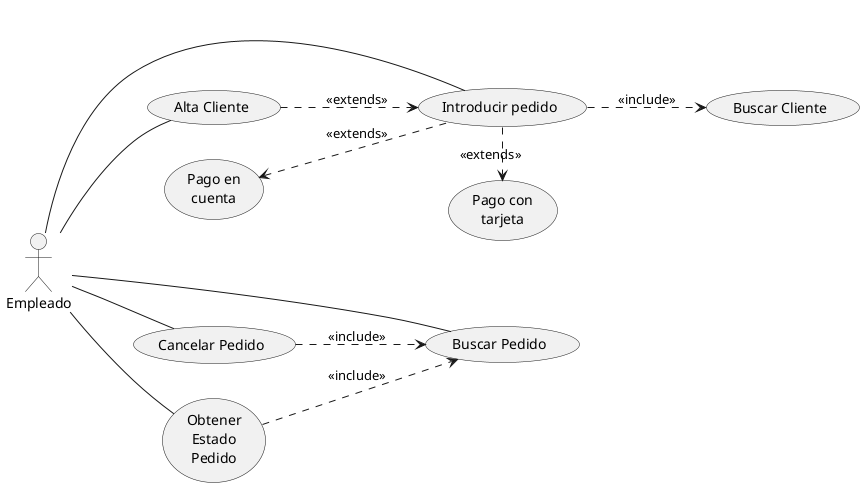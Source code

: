 @startuml
left to right direction
actor Empleado as emp
(Alta Cliente) as Ac
(Introducir pedido) as Ip
(Obtener\nEstado\nPedido) as Oep
(Buscar Pedido) as Bp
(Cancelar Pedido) as Cp

emp -- Ac
emp -- Ip
emp -- Oep
emp -- Bp
emp -- Cp
Ac ..> Ip : <<extends>>
Oep ..> Bp : <<include>>
Cp ..> Bp : <<include>>
Ip ..> (Buscar Cliente) : <<include>>
(Pago con\ntarjeta) <.left. Ip : <<extends>>
(Pago en\ncuenta) <.. Ip : <<extends>>
@enduml